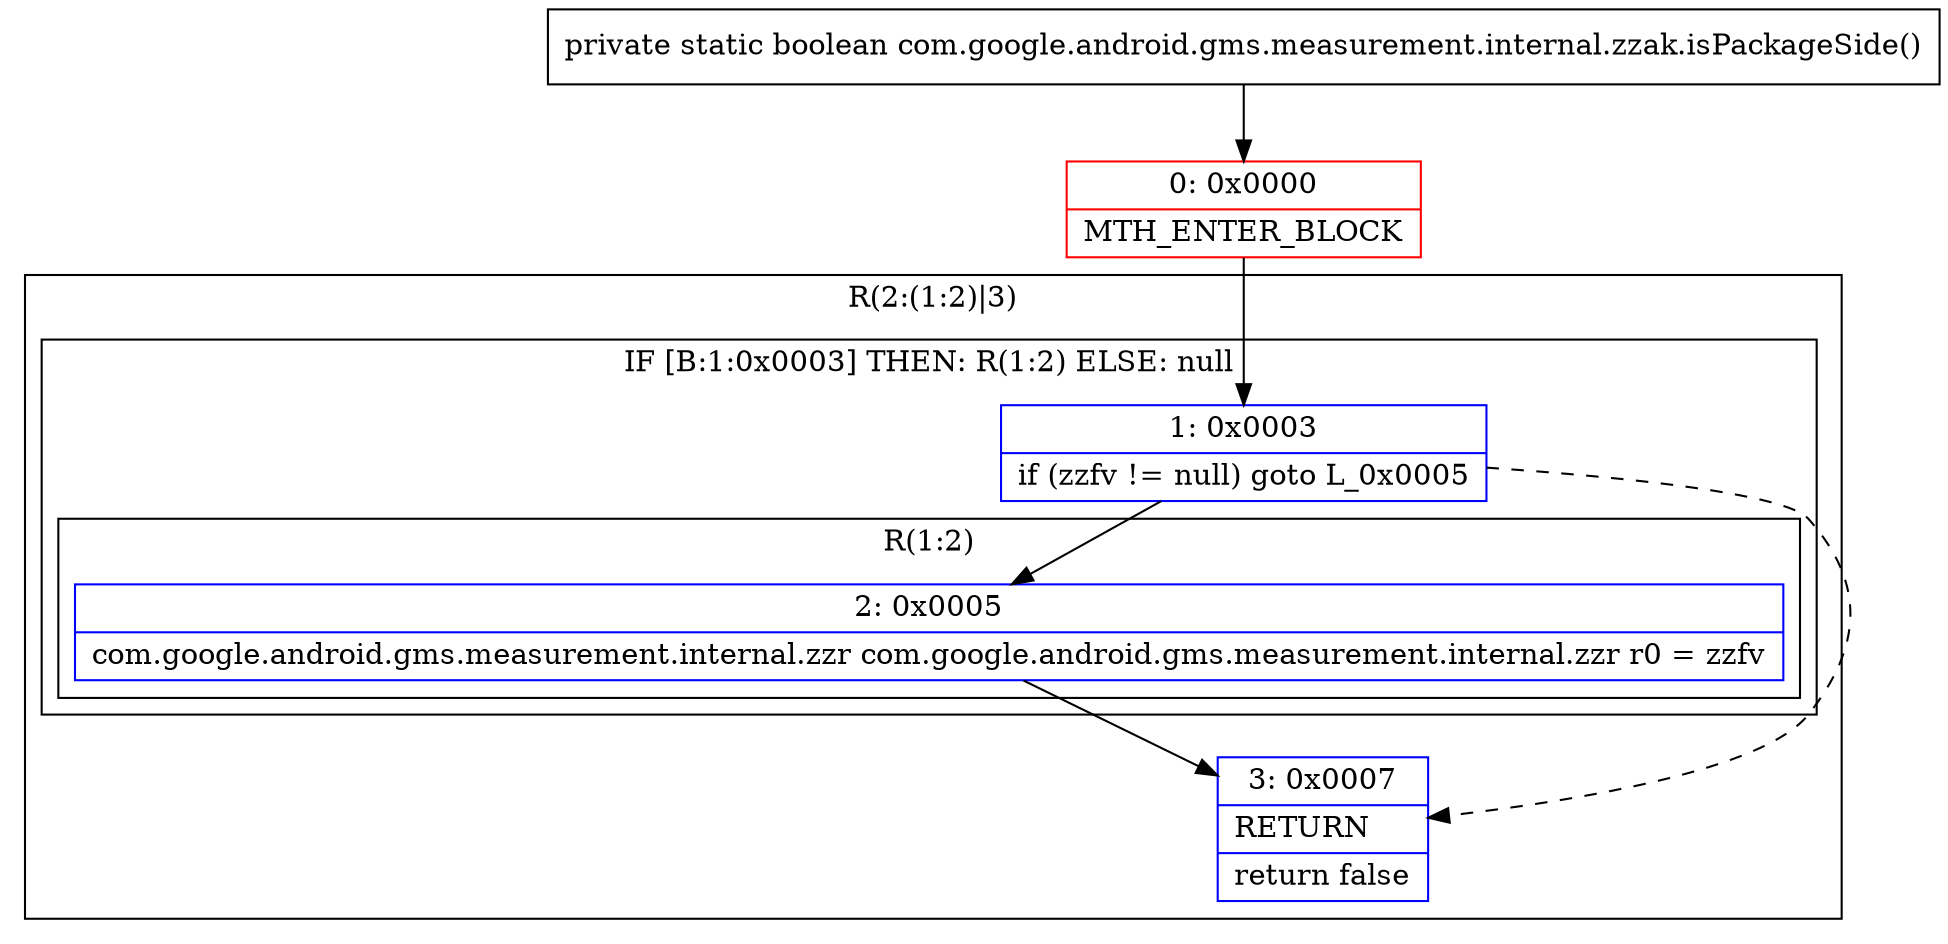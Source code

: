 digraph "CFG forcom.google.android.gms.measurement.internal.zzak.isPackageSide()Z" {
subgraph cluster_Region_914137323 {
label = "R(2:(1:2)|3)";
node [shape=record,color=blue];
subgraph cluster_IfRegion_149726336 {
label = "IF [B:1:0x0003] THEN: R(1:2) ELSE: null";
node [shape=record,color=blue];
Node_1 [shape=record,label="{1\:\ 0x0003|if (zzfv != null) goto L_0x0005\l}"];
subgraph cluster_Region_1866744926 {
label = "R(1:2)";
node [shape=record,color=blue];
Node_2 [shape=record,label="{2\:\ 0x0005|com.google.android.gms.measurement.internal.zzr com.google.android.gms.measurement.internal.zzr r0 = zzfv\l}"];
}
}
Node_3 [shape=record,label="{3\:\ 0x0007|RETURN\l|return false\l}"];
}
Node_0 [shape=record,color=red,label="{0\:\ 0x0000|MTH_ENTER_BLOCK\l}"];
MethodNode[shape=record,label="{private static boolean com.google.android.gms.measurement.internal.zzak.isPackageSide() }"];
MethodNode -> Node_0;
Node_1 -> Node_2;
Node_1 -> Node_3[style=dashed];
Node_2 -> Node_3;
Node_0 -> Node_1;
}

